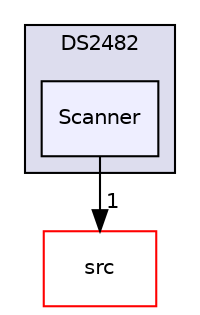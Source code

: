 digraph "examples/DS2482/Scanner" {
  compound=true
  node [ fontsize="10", fontname="Helvetica"];
  edge [ labelfontsize="10", labelfontname="Helvetica"];
  subgraph clusterdir_0cf9e2383f6a43ce957518394740e070 {
    graph [ bgcolor="#ddddee", pencolor="black", label="DS2482" fontname="Helvetica", fontsize="10", URL="dir_0cf9e2383f6a43ce957518394740e070.html"]
  dir_7ab3bd1d0307526ebf464174aaf4a3d5 [shape=box, label="Scanner", style="filled", fillcolor="#eeeeff", pencolor="black", URL="dir_7ab3bd1d0307526ebf464174aaf4a3d5.html"];
  }
  dir_68267d1309a1af8e8297ef4c3efbcdba [shape=box label="src" fillcolor="white" style="filled" color="red" URL="dir_68267d1309a1af8e8297ef4c3efbcdba.html"];
  dir_7ab3bd1d0307526ebf464174aaf4a3d5->dir_68267d1309a1af8e8297ef4c3efbcdba [headlabel="1", labeldistance=1.5 headhref="dir_000012_000019.html"];
}
